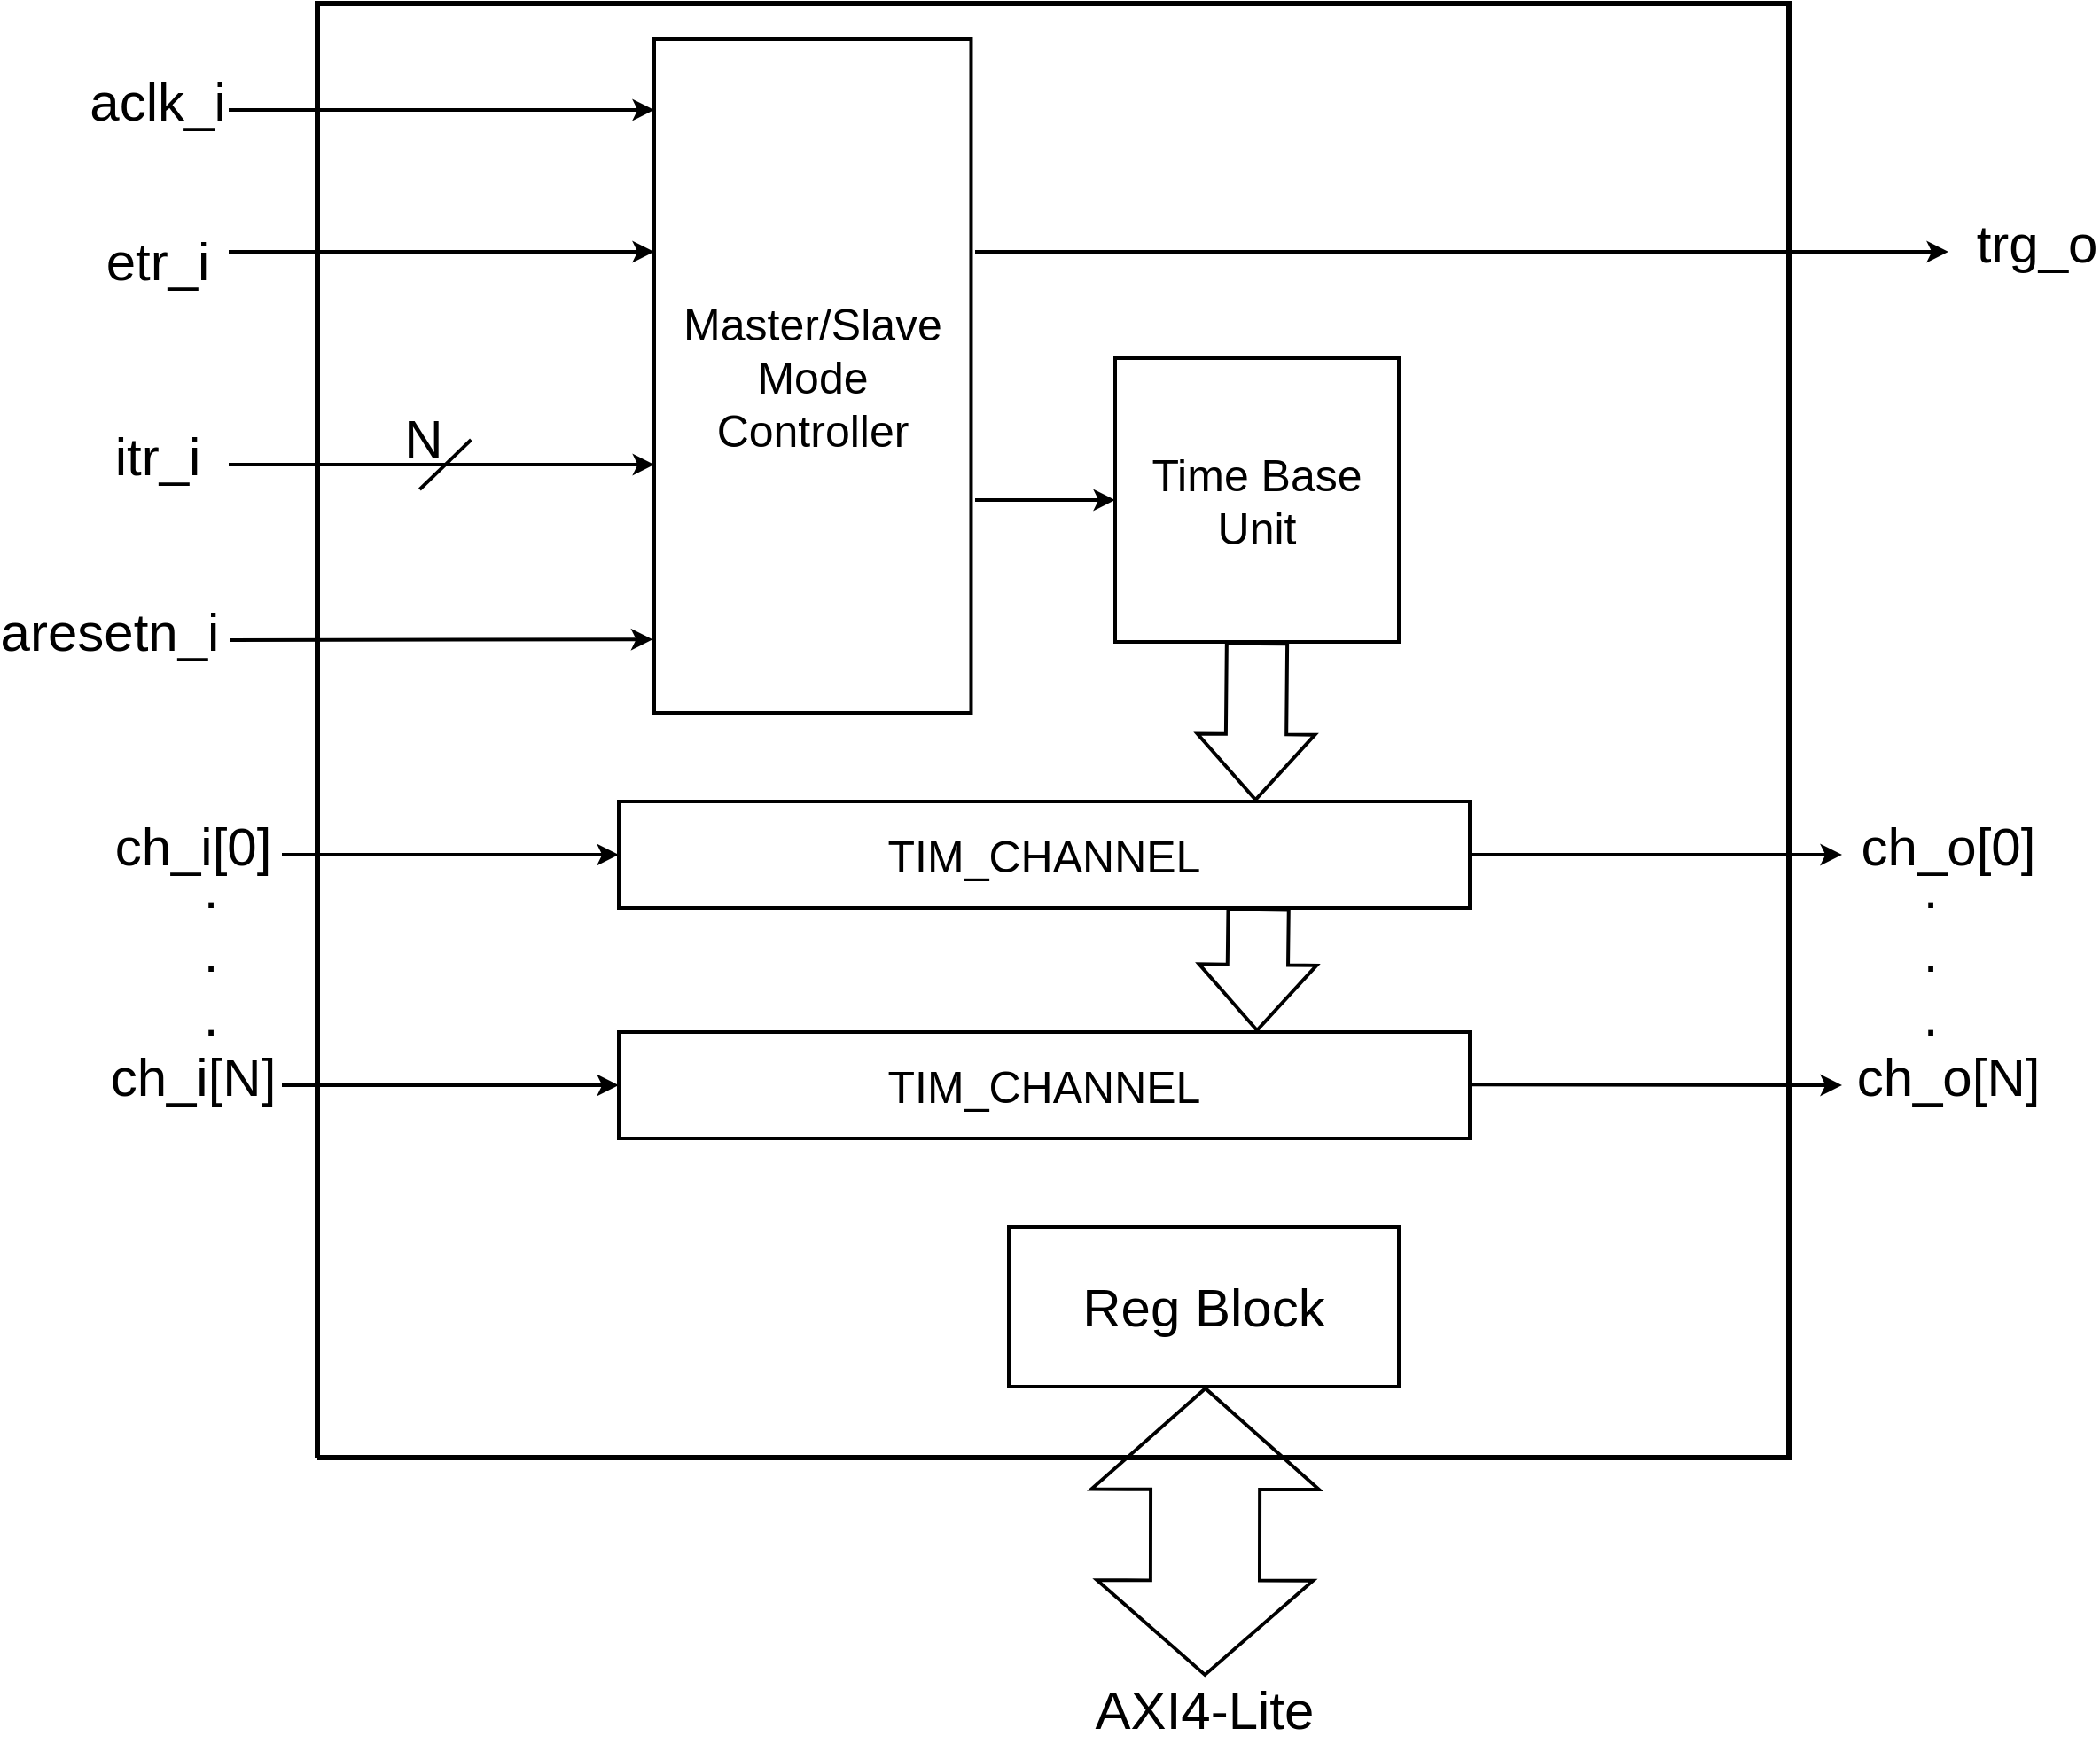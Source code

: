 <mxfile version="28.2.7">
  <diagram name="Страница — 1" id="za6x-6OvTxKvHDRIV6Jv">
    <mxGraphModel dx="1244" dy="1876" grid="1" gridSize="1.968" guides="1" tooltips="1" connect="1" arrows="1" fold="1" page="1" pageScale="1" pageWidth="827" pageHeight="1169" math="0" shadow="0">
      <root>
        <mxCell id="0" />
        <mxCell id="1" parent="0" />
        <mxCell id="SDc0jncAeepdPX8xP0Z4-1" value="" style="endArrow=none;html=1;rounded=0;strokeWidth=3;" parent="1" edge="1">
          <mxGeometry width="50" height="50" relative="1" as="geometry">
            <mxPoint x="210" y="800" as="sourcePoint" />
            <mxPoint x="210" y="800" as="targetPoint" />
            <Array as="points">
              <mxPoint x="210" y="-20" />
              <mxPoint x="1040" y="-20" />
              <mxPoint x="1040" y="800" />
            </Array>
          </mxGeometry>
        </mxCell>
        <mxCell id="SDc0jncAeepdPX8xP0Z4-2" value="&lt;font style=&quot;font-size: 25px;&quot;&gt;TIM_CHANNEL&lt;/font&gt;" style="rounded=0;whiteSpace=wrap;html=1;strokeWidth=2;" parent="1" vertex="1">
          <mxGeometry x="380" y="430" width="480" height="60" as="geometry" />
        </mxCell>
        <mxCell id="SDc0jncAeepdPX8xP0Z4-3" value="&lt;font style=&quot;font-size: 25px;&quot;&gt;TIM_CHANNEL&lt;/font&gt;" style="rounded=0;whiteSpace=wrap;html=1;strokeWidth=2;" parent="1" vertex="1">
          <mxGeometry x="380" y="560" width="480" height="60" as="geometry" />
        </mxCell>
        <mxCell id="SDc0jncAeepdPX8xP0Z4-4" value="&lt;font style=&quot;font-size: 25px;&quot;&gt;Time Base Unit&lt;/font&gt;" style="whiteSpace=wrap;html=1;aspect=fixed;strokeWidth=2;" parent="1" vertex="1">
          <mxGeometry x="660" y="180" width="160" height="160" as="geometry" />
        </mxCell>
        <mxCell id="SDc0jncAeepdPX8xP0Z4-5" value="" style="endArrow=classic;html=1;rounded=0;entryX=0;entryY=0.5;entryDx=0;entryDy=0;strokeWidth=2;" parent="1" target="SDc0jncAeepdPX8xP0Z4-2" edge="1">
          <mxGeometry width="50" height="50" relative="1" as="geometry">
            <mxPoint x="190" y="460" as="sourcePoint" />
            <mxPoint x="340" y="459.66" as="targetPoint" />
          </mxGeometry>
        </mxCell>
        <mxCell id="SDc0jncAeepdPX8xP0Z4-6" value="" style="endArrow=classic;html=1;rounded=0;entryX=0;entryY=0.5;entryDx=0;entryDy=0;strokeWidth=2;" parent="1" edge="1">
          <mxGeometry width="50" height="50" relative="1" as="geometry">
            <mxPoint x="190" y="590" as="sourcePoint" />
            <mxPoint x="380" y="590" as="targetPoint" />
          </mxGeometry>
        </mxCell>
        <mxCell id="SDc0jncAeepdPX8xP0Z4-7" value="" style="endArrow=classic;html=1;rounded=0;strokeWidth=2;" parent="1" edge="1">
          <mxGeometry width="50" height="50" relative="1" as="geometry">
            <mxPoint x="860" y="460" as="sourcePoint" />
            <mxPoint x="1070" y="460" as="targetPoint" />
          </mxGeometry>
        </mxCell>
        <mxCell id="SDc0jncAeepdPX8xP0Z4-8" value="" style="endArrow=classic;html=1;rounded=0;strokeWidth=2;" parent="1" edge="1">
          <mxGeometry width="50" height="50" relative="1" as="geometry">
            <mxPoint x="860" y="589.58" as="sourcePoint" />
            <mxPoint x="1070" y="590" as="targetPoint" />
          </mxGeometry>
        </mxCell>
        <mxCell id="SDc0jncAeepdPX8xP0Z4-9" value="&lt;font style=&quot;font-size: 30px;&quot;&gt;ch_i[0]&lt;/font&gt;" style="text;html=1;align=center;verticalAlign=middle;whiteSpace=wrap;rounded=0;" parent="1" vertex="1">
          <mxGeometry x="110" y="440" width="60" height="30" as="geometry" />
        </mxCell>
        <mxCell id="SDc0jncAeepdPX8xP0Z4-10" value="&lt;font style=&quot;font-size: 30px;&quot;&gt;ch_i[N]&lt;/font&gt;" style="text;html=1;align=center;verticalAlign=middle;whiteSpace=wrap;rounded=0;" parent="1" vertex="1">
          <mxGeometry x="110" y="570" width="60" height="30" as="geometry" />
        </mxCell>
        <mxCell id="SDc0jncAeepdPX8xP0Z4-11" value="&lt;font style=&quot;font-size: 30px;&quot;&gt;.&lt;/font&gt;&lt;div&gt;&lt;font style=&quot;font-size: 30px;&quot;&gt;.&lt;/font&gt;&lt;/div&gt;&lt;div&gt;&lt;font style=&quot;font-size: 30px;&quot;&gt;.&lt;/font&gt;&lt;/div&gt;" style="text;html=1;align=center;verticalAlign=middle;whiteSpace=wrap;rounded=0;" parent="1" vertex="1">
          <mxGeometry x="120" y="500" width="60" height="30" as="geometry" />
        </mxCell>
        <mxCell id="SDc0jncAeepdPX8xP0Z4-12" value="&lt;font style=&quot;font-size: 30px;&quot;&gt;ch_o[0]&lt;/font&gt;" style="text;html=1;align=center;verticalAlign=middle;whiteSpace=wrap;rounded=0;" parent="1" vertex="1">
          <mxGeometry x="1100" y="440" width="60" height="30" as="geometry" />
        </mxCell>
        <mxCell id="SDc0jncAeepdPX8xP0Z4-13" value="&lt;font style=&quot;font-size: 30px;&quot;&gt;ch_o[N]&lt;/font&gt;" style="text;html=1;align=center;verticalAlign=middle;whiteSpace=wrap;rounded=0;" parent="1" vertex="1">
          <mxGeometry x="1100" y="570" width="60" height="30" as="geometry" />
        </mxCell>
        <mxCell id="SDc0jncAeepdPX8xP0Z4-14" value="&lt;font style=&quot;font-size: 30px;&quot;&gt;.&lt;/font&gt;&lt;div&gt;&lt;font style=&quot;font-size: 30px;&quot;&gt;.&lt;/font&gt;&lt;/div&gt;&lt;div&gt;&lt;font style=&quot;font-size: 30px;&quot;&gt;.&lt;/font&gt;&lt;/div&gt;" style="text;html=1;align=center;verticalAlign=middle;whiteSpace=wrap;rounded=0;" parent="1" vertex="1">
          <mxGeometry x="1090" y="500" width="60" height="30" as="geometry" />
        </mxCell>
        <mxCell id="SDc0jncAeepdPX8xP0Z4-16" value="&lt;font style=&quot;font-size: 30px;&quot;&gt;Reg Block&lt;/font&gt;" style="rounded=0;whiteSpace=wrap;html=1;strokeWidth=2;" parent="1" vertex="1">
          <mxGeometry x="600" y="670" width="220" height="90" as="geometry" />
        </mxCell>
        <mxCell id="SDc0jncAeepdPX8xP0Z4-19" value="" style="endArrow=classic;html=1;rounded=0;strokeWidth=2;" parent="1" edge="1">
          <mxGeometry width="50" height="50" relative="1" as="geometry">
            <mxPoint x="161" y="339" as="sourcePoint" />
            <mxPoint x="399.19" y="338.57" as="targetPoint" />
          </mxGeometry>
        </mxCell>
        <mxCell id="SDc0jncAeepdPX8xP0Z4-20" value="&lt;font style=&quot;font-size: 25px;&quot;&gt;Master/Slave Mode Controller&lt;/font&gt;" style="rounded=0;whiteSpace=wrap;html=1;strokeWidth=2;" parent="1" vertex="1">
          <mxGeometry x="400" width="178.74" height="380" as="geometry" />
        </mxCell>
        <mxCell id="SDc0jncAeepdPX8xP0Z4-21" value="" style="endArrow=classic;html=1;rounded=0;entryX=0;entryY=0.5;entryDx=0;entryDy=0;strokeWidth=2;" parent="1" target="SDc0jncAeepdPX8xP0Z4-4" edge="1">
          <mxGeometry width="50" height="50" relative="1" as="geometry">
            <mxPoint x="581" y="260" as="sourcePoint" />
            <mxPoint x="570" y="250" as="targetPoint" />
          </mxGeometry>
        </mxCell>
        <mxCell id="SDc0jncAeepdPX8xP0Z4-22" value="" style="endArrow=classic;html=1;rounded=0;strokeWidth=2;" parent="1" edge="1">
          <mxGeometry width="50" height="50" relative="1" as="geometry">
            <mxPoint x="581" y="120" as="sourcePoint" />
            <mxPoint x="1130" y="120" as="targetPoint" />
          </mxGeometry>
        </mxCell>
        <mxCell id="SDc0jncAeepdPX8xP0Z4-23" value="" style="endArrow=classic;html=1;rounded=0;strokeWidth=2;" parent="1" edge="1">
          <mxGeometry width="50" height="50" relative="1" as="geometry">
            <mxPoint x="160" y="120" as="sourcePoint" />
            <mxPoint x="400" y="120" as="targetPoint" />
          </mxGeometry>
        </mxCell>
        <mxCell id="SDc0jncAeepdPX8xP0Z4-24" value="&lt;font style=&quot;font-size: 30px;&quot;&gt;trg_o&lt;/font&gt;" style="text;html=1;align=center;verticalAlign=middle;whiteSpace=wrap;rounded=0;" parent="1" vertex="1">
          <mxGeometry x="1150" y="100" width="60" height="30" as="geometry" />
        </mxCell>
        <mxCell id="tUvvbMQQ8levRH-z1jP8-1" value="&lt;font style=&quot;font-size: 30px;&quot;&gt;aresetn_i&lt;/font&gt;" style="text;html=1;whiteSpace=wrap;strokeColor=none;fillColor=none;align=center;verticalAlign=middle;rounded=0;" parent="1" vertex="1">
          <mxGeometry x="62.99" y="318.9" width="60" height="30" as="geometry" />
        </mxCell>
        <mxCell id="tUvvbMQQ8levRH-z1jP8-2" value="" style="shape=flexArrow;endArrow=classic;html=1;rounded=0;entryX=0.375;entryY=0;entryDx=0;entryDy=0;entryPerimeter=0;width=33.143;endSize=11.657;exitX=0.5;exitY=1;exitDx=0;exitDy=0;endWidth=30.204;strokeWidth=2;" parent="1" source="SDc0jncAeepdPX8xP0Z4-4" edge="1">
          <mxGeometry width="50" height="50" relative="1" as="geometry">
            <mxPoint x="739.17" y="380" as="sourcePoint" />
            <mxPoint x="739.17" y="430" as="targetPoint" />
          </mxGeometry>
        </mxCell>
        <mxCell id="tUvvbMQQ8levRH-z1jP8-3" value="&lt;span style=&quot;font-size: 30px;&quot;&gt;etr_i&lt;/span&gt;" style="text;html=1;whiteSpace=wrap;strokeColor=none;fillColor=none;align=center;verticalAlign=middle;rounded=0;" parent="1" vertex="1">
          <mxGeometry x="90" y="110" width="60" height="30" as="geometry" />
        </mxCell>
        <mxCell id="tUvvbMQQ8levRH-z1jP8-4" value="" style="endArrow=classic;html=1;rounded=0;strokeWidth=2;" parent="1" edge="1">
          <mxGeometry width="50" height="50" relative="1" as="geometry">
            <mxPoint x="160" y="40" as="sourcePoint" />
            <mxPoint x="400" y="40" as="targetPoint" />
          </mxGeometry>
        </mxCell>
        <mxCell id="tUvvbMQQ8levRH-z1jP8-5" value="&lt;font style=&quot;font-size: 30px;&quot;&gt;aclk_i&lt;/font&gt;" style="text;html=1;whiteSpace=wrap;strokeColor=none;fillColor=none;align=center;verticalAlign=middle;rounded=0;" parent="1" vertex="1">
          <mxGeometry x="90" y="20" width="60" height="30" as="geometry" />
        </mxCell>
        <mxCell id="tUvvbMQQ8levRH-z1jP8-6" value="" style="shape=flexArrow;endArrow=classic;html=1;rounded=0;width=33.143;endSize=11.657;exitX=0.5;exitY=1;exitDx=0;exitDy=0;endWidth=30.204;strokeWidth=2;" parent="1" edge="1">
          <mxGeometry width="50" height="50" relative="1" as="geometry">
            <mxPoint x="740.83" y="490" as="sourcePoint" />
            <mxPoint x="740" y="560" as="targetPoint" />
          </mxGeometry>
        </mxCell>
        <mxCell id="GDZ235BtUHFZMsyD-Jfj-1" value="" style="endArrow=classic;html=1;rounded=0;strokeWidth=1.968;" parent="1" edge="1">
          <mxGeometry width="50" height="50" relative="1" as="geometry">
            <mxPoint x="160" y="240" as="sourcePoint" />
            <mxPoint x="400" y="240" as="targetPoint" />
          </mxGeometry>
        </mxCell>
        <mxCell id="GDZ235BtUHFZMsyD-Jfj-2" value="&lt;span style=&quot;font-size: 30px;&quot;&gt;itr_i&lt;/span&gt;" style="text;html=1;whiteSpace=wrap;strokeColor=none;fillColor=none;align=center;verticalAlign=middle;rounded=0;" parent="1" vertex="1">
          <mxGeometry x="90" y="220" width="60" height="30" as="geometry" />
        </mxCell>
        <mxCell id="GDZ235BtUHFZMsyD-Jfj-3" value="" style="endArrow=none;html=1;rounded=0;strokeWidth=1.968;" parent="1" edge="1">
          <mxGeometry width="50" height="50" relative="1" as="geometry">
            <mxPoint x="267.72" y="254" as="sourcePoint" />
            <mxPoint x="296.72" y="226" as="targetPoint" />
          </mxGeometry>
        </mxCell>
        <mxCell id="GDZ235BtUHFZMsyD-Jfj-4" value="&lt;font style=&quot;font-size: 30px;&quot;&gt;N&lt;/font&gt;" style="text;html=1;align=center;verticalAlign=middle;whiteSpace=wrap;rounded=0;" parent="1" vertex="1">
          <mxGeometry x="250" y="220" width="40" height="10" as="geometry" />
        </mxCell>
        <mxCell id="GDZ235BtUHFZMsyD-Jfj-5" value="" style="shape=flexArrow;endArrow=classic;startArrow=classic;html=1;rounded=0;startWidth=58.367;startSize=17.094;width=60.556;endSize=18.322;endWidth=64.938;strokeWidth=1.968;" parent="1" edge="1">
          <mxGeometry width="100" height="100" relative="1" as="geometry">
            <mxPoint x="710.63" y="923.47" as="sourcePoint" />
            <mxPoint x="710.9" y="760" as="targetPoint" />
          </mxGeometry>
        </mxCell>
        <mxCell id="GDZ235BtUHFZMsyD-Jfj-6" value="&lt;font style=&quot;font-size: 30px;&quot;&gt;AXI4-Lite&lt;/font&gt;" style="text;html=1;align=center;verticalAlign=middle;whiteSpace=wrap;rounded=0;" parent="1" vertex="1">
          <mxGeometry x="635.63" y="927.16" width="148.74" height="30" as="geometry" />
        </mxCell>
      </root>
    </mxGraphModel>
  </diagram>
</mxfile>
